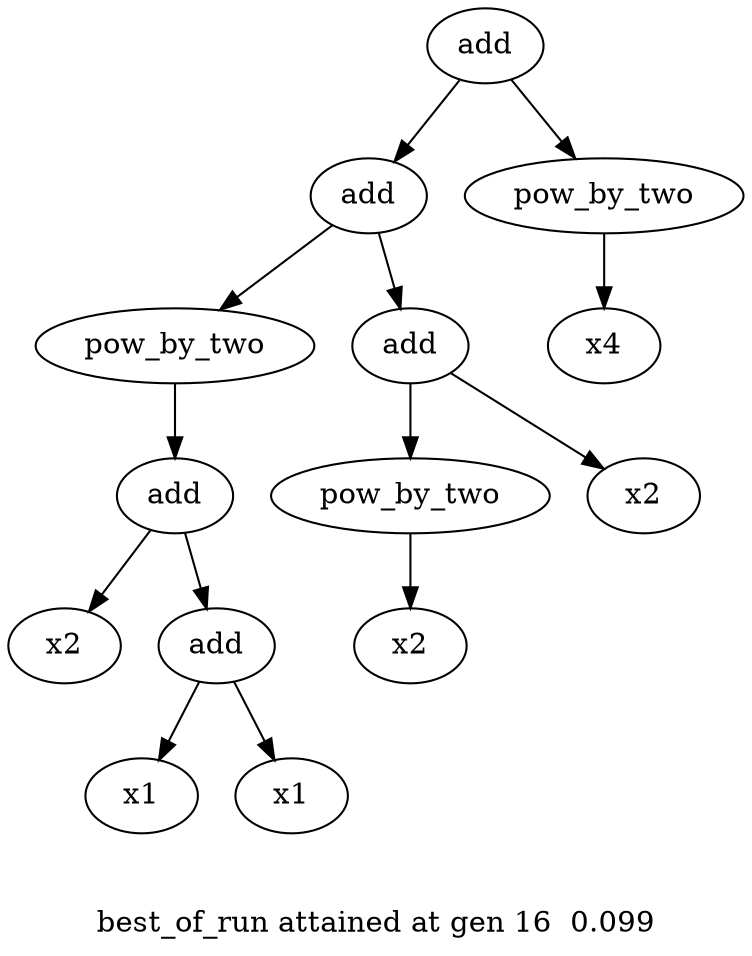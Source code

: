 digraph {
	graph [label="

best_of_run attained at gen 16  0.099"]
	0 [label=add]
	0 -> 1
	1 [label=add]
	1 -> 2
	2 [label=pow_by_two]
	2 -> 3
	3 [label=add]
	3 -> 4
	4 [label=x2]
	3 -> 5
	5 [label=add]
	5 -> 6
	6 [label=x1]
	5 -> 7
	7 [label=x1]
	1 -> 8
	8 [label=add]
	8 -> 9
	9 [label=pow_by_two]
	9 -> 10
	10 [label=x2]
	8 -> 11
	11 [label=x2]
	0 -> 12
	12 [label=pow_by_two]
	12 -> 13
	13 [label=x4]
}
